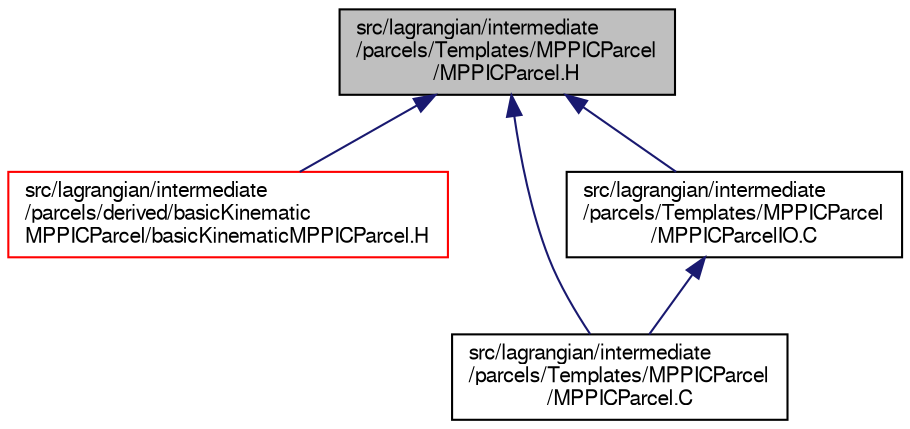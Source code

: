 digraph "src/lagrangian/intermediate/parcels/Templates/MPPICParcel/MPPICParcel.H"
{
  bgcolor="transparent";
  edge [fontname="FreeSans",fontsize="10",labelfontname="FreeSans",labelfontsize="10"];
  node [fontname="FreeSans",fontsize="10",shape=record];
  Node301 [label="src/lagrangian/intermediate\l/parcels/Templates/MPPICParcel\l/MPPICParcel.H",height=0.2,width=0.4,color="black", fillcolor="grey75", style="filled", fontcolor="black"];
  Node301 -> Node302 [dir="back",color="midnightblue",fontsize="10",style="solid",fontname="FreeSans"];
  Node302 [label="src/lagrangian/intermediate\l/parcels/derived/basicKinematic\lMPPICParcel/basicKinematicMPPICParcel.H",height=0.2,width=0.4,color="red",URL="$a05279.html"];
  Node301 -> Node307 [dir="back",color="midnightblue",fontsize="10",style="solid",fontname="FreeSans"];
  Node307 [label="src/lagrangian/intermediate\l/parcels/Templates/MPPICParcel\l/MPPICParcel.C",height=0.2,width=0.4,color="black",URL="$a05453.html"];
  Node301 -> Node308 [dir="back",color="midnightblue",fontsize="10",style="solid",fontname="FreeSans"];
  Node308 [label="src/lagrangian/intermediate\l/parcels/Templates/MPPICParcel\l/MPPICParcelIO.C",height=0.2,width=0.4,color="black",URL="$a05462.html"];
  Node308 -> Node307 [dir="back",color="midnightblue",fontsize="10",style="solid",fontname="FreeSans"];
}
